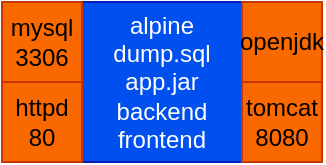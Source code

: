<mxfile>
    <diagram id="RYu1v71bH16cH1iGVSRl" name="Page-1">
        <mxGraphModel dx="634" dy="487" grid="1" gridSize="10" guides="1" tooltips="1" connect="1" arrows="1" fold="1" page="1" pageScale="1" pageWidth="850" pageHeight="1100" math="0" shadow="0">
            <root>
                <mxCell id="0"/>
                <mxCell id="1" parent="0"/>
                <mxCell id="2" value="alpine&lt;br&gt;dump.sql&lt;br&gt;app.jar&lt;br&gt;backend&lt;br&gt;frontend" style="rounded=0;whiteSpace=wrap;html=1;fillColor=#0050ef;fontColor=#ffffff;strokeColor=#001DBC;movable=1;resizable=1;rotatable=1;deletable=1;editable=1;connectable=1;" parent="1" vertex="1">
                    <mxGeometry x="200" y="80" width="160" height="80" as="geometry"/>
                </mxCell>
                <mxCell id="3" value="mysql&lt;br&gt;3306" style="whiteSpace=wrap;html=1;aspect=fixed;fillColor=#fa6800;fontColor=#000000;strokeColor=#C73500;movable=1;resizable=1;rotatable=1;deletable=1;editable=1;connectable=1;" parent="1" vertex="1">
                    <mxGeometry x="200" y="80" width="40" height="40" as="geometry"/>
                </mxCell>
                <mxCell id="4" value="httpd&lt;br&gt;80" style="whiteSpace=wrap;html=1;aspect=fixed;fillColor=#fa6800;fontColor=#000000;strokeColor=#C73500;movable=1;resizable=1;rotatable=1;deletable=1;editable=1;connectable=1;" parent="1" vertex="1">
                    <mxGeometry x="200" y="120" width="40" height="40" as="geometry"/>
                </mxCell>
                <mxCell id="5" value="openjdk" style="whiteSpace=wrap;html=1;aspect=fixed;fillColor=#fa6800;fontColor=#000000;strokeColor=#C73500;movable=1;resizable=1;rotatable=1;deletable=1;editable=1;connectable=1;" parent="1" vertex="1">
                    <mxGeometry x="320" y="80" width="40" height="40" as="geometry"/>
                </mxCell>
                <mxCell id="6" value="tomcat&lt;br&gt;8080" style="whiteSpace=wrap;html=1;aspect=fixed;fillColor=#fa6800;fontColor=#000000;strokeColor=#C73500;movable=1;resizable=1;rotatable=1;deletable=1;editable=1;connectable=1;" parent="1" vertex="1">
                    <mxGeometry x="320" y="120" width="40" height="40" as="geometry"/>
                </mxCell>
            </root>
        </mxGraphModel>
    </diagram>
</mxfile>
